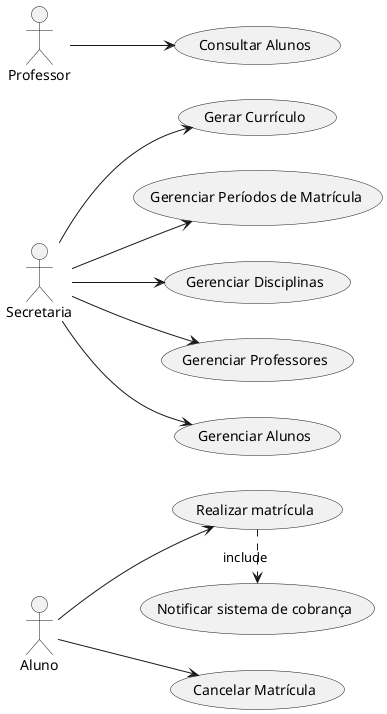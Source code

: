@startuml
left to right direction
actor Aluno as aluno
actor "Secretaria" as secretaria
actor Professor as professor

usecase "Realizar matrícula" as Matricular
usecase "Cancelar Matrícula" as CancelarMatricula
usecase "Gerar Currículo" as GerarCurriculo
usecase "Gerenciar Períodos de Matrícula" as GerenciarPeriodos
usecase "Gerenciar Disciplinas" as GerenciarDisciplinas
usecase "Consultar Alunos" as ConsultarAlunos
usecase "Notificar sistema de cobrança" as NotificarSistema
usecase "Gerenciar Professores" as GerenciarProfessores
usecase "Gerenciar Alunos" as GerenciarAlunos

aluno --> Matricular
aluno --> CancelarMatricula

secretaria --> GerarCurriculo
secretaria --> GerenciarPeriodos
secretaria --> GerenciarDisciplinas
secretaria --> GerenciarAlunos
secretaria --> GerenciarProfessores

Matricular .> NotificarSistema : include

professor --> ConsultarAlunos
@enduml